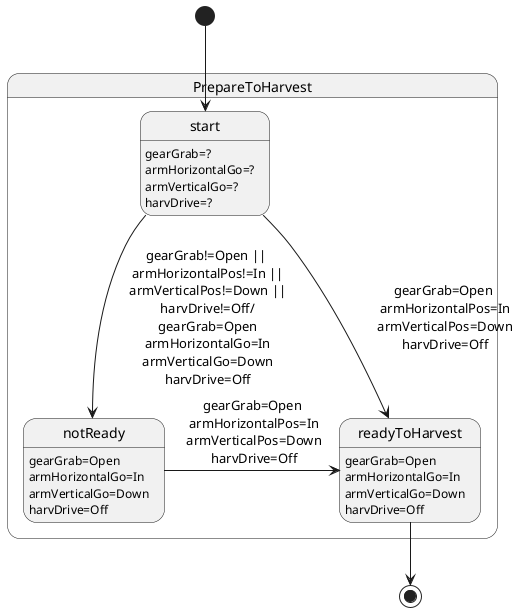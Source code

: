 @startuml
''''' states
	state PrepareToHarvest {
	start : gearGrab=?
	start : armHorizontalGo=?
	start : armVerticalGo=?
	start : harvDrive=?
	
	notReady : gearGrab=Open
	notReady : armHorizontalGo=In
	notReady : armVerticalGo=Down
	notReady : harvDrive=Off
	
	readyToHarvest : gearGrab=Open
	readyToHarvest : armHorizontalGo=In
	readyToHarvest : armVerticalGo=Down
	readyToHarvest : harvDrive=Off
}
''''' transitions

[*] --> start

start --> readyToHarvest: gearGrab=Open\n armHorizontalPos=In\n armVerticalPos=Down\n harvDrive=Off

start -down-> notReady: gearGrab!=Open ||\n armHorizontalPos!=In ||\n armVerticalPos!=Down ||\n harvDrive!=Off/\n gearGrab=Open\n armHorizontalGo=In\n armVerticalGo=Down\n harvDrive=Off

notReady -right-> readyToHarvest: gearGrab=Open\n armHorizontalPos=In\n armVerticalPos=Down\n harvDrive=Off

readyToHarvest --> [*]

@enduml
